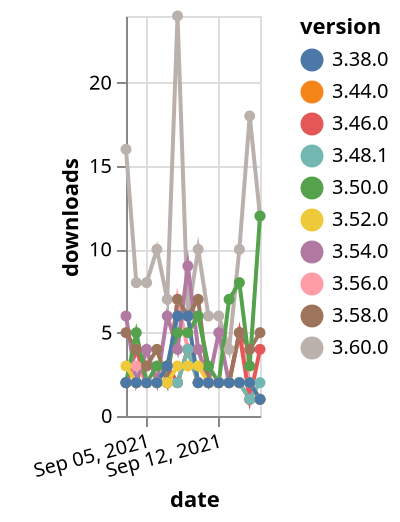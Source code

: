 {"$schema": "https://vega.github.io/schema/vega-lite/v5.json", "description": "A simple bar chart with embedded data.", "data": {"values": [{"date": "2021-09-03", "total": 618, "delta": 16, "version": "3.60.0"}, {"date": "2021-09-04", "total": 626, "delta": 8, "version": "3.60.0"}, {"date": "2021-09-05", "total": 634, "delta": 8, "version": "3.60.0"}, {"date": "2021-09-06", "total": 644, "delta": 10, "version": "3.60.0"}, {"date": "2021-09-07", "total": 651, "delta": 7, "version": "3.60.0"}, {"date": "2021-09-08", "total": 675, "delta": 24, "version": "3.60.0"}, {"date": "2021-09-09", "total": 681, "delta": 6, "version": "3.60.0"}, {"date": "2021-09-10", "total": 691, "delta": 10, "version": "3.60.0"}, {"date": "2021-09-11", "total": 697, "delta": 6, "version": "3.60.0"}, {"date": "2021-09-12", "total": 703, "delta": 6, "version": "3.60.0"}, {"date": "2021-09-13", "total": 707, "delta": 4, "version": "3.60.0"}, {"date": "2021-09-14", "total": 717, "delta": 10, "version": "3.60.0"}, {"date": "2021-09-15", "total": 735, "delta": 18, "version": "3.60.0"}, {"date": "2021-09-16", "total": 747, "delta": 12, "version": "3.60.0"}, {"date": "2021-09-03", "total": 1468, "delta": 2, "version": "3.56.0"}, {"date": "2021-09-04", "total": 1471, "delta": 3, "version": "3.56.0"}, {"date": "2021-09-05", "total": 1473, "delta": 2, "version": "3.56.0"}, {"date": "2021-09-06", "total": 1475, "delta": 2, "version": "3.56.0"}, {"date": "2021-09-07", "total": 1477, "delta": 2, "version": "3.56.0"}, {"date": "2021-09-08", "total": 1484, "delta": 7, "version": "3.56.0"}, {"date": "2021-09-09", "total": 1488, "delta": 4, "version": "3.56.0"}, {"date": "2021-09-10", "total": 1490, "delta": 2, "version": "3.56.0"}, {"date": "2021-09-11", "total": 1492, "delta": 2, "version": "3.56.0"}, {"date": "2021-09-12", "total": 1494, "delta": 2, "version": "3.56.0"}, {"date": "2021-09-13", "total": 1496, "delta": 2, "version": "3.56.0"}, {"date": "2021-09-14", "total": 1501, "delta": 5, "version": "3.56.0"}, {"date": "2021-09-15", "total": 1503, "delta": 2, "version": "3.56.0"}, {"date": "2021-09-16", "total": 1504, "delta": 1, "version": "3.56.0"}, {"date": "2021-09-03", "total": 2747, "delta": 2, "version": "3.44.0"}, {"date": "2021-09-04", "total": 2749, "delta": 2, "version": "3.44.0"}, {"date": "2021-09-05", "total": 2751, "delta": 2, "version": "3.44.0"}, {"date": "2021-09-06", "total": 2753, "delta": 2, "version": "3.44.0"}, {"date": "2021-09-07", "total": 2755, "delta": 2, "version": "3.44.0"}, {"date": "2021-09-08", "total": 2757, "delta": 2, "version": "3.44.0"}, {"date": "2021-09-09", "total": 2761, "delta": 4, "version": "3.44.0"}, {"date": "2021-09-10", "total": 2763, "delta": 2, "version": "3.44.0"}, {"date": "2021-09-11", "total": 2765, "delta": 2, "version": "3.44.0"}, {"date": "2021-09-12", "total": 2767, "delta": 2, "version": "3.44.0"}, {"date": "2021-09-13", "total": 2769, "delta": 2, "version": "3.44.0"}, {"date": "2021-09-14", "total": 2771, "delta": 2, "version": "3.44.0"}, {"date": "2021-09-15", "total": 2772, "delta": 1, "version": "3.44.0"}, {"date": "2021-09-16", "total": 2773, "delta": 1, "version": "3.44.0"}, {"date": "2021-09-03", "total": 8091, "delta": 2, "version": "3.46.0"}, {"date": "2021-09-04", "total": 8095, "delta": 4, "version": "3.46.0"}, {"date": "2021-09-05", "total": 8097, "delta": 2, "version": "3.46.0"}, {"date": "2021-09-06", "total": 8099, "delta": 2, "version": "3.46.0"}, {"date": "2021-09-07", "total": 8102, "delta": 3, "version": "3.46.0"}, {"date": "2021-09-08", "total": 8104, "delta": 2, "version": "3.46.0"}, {"date": "2021-09-09", "total": 8108, "delta": 4, "version": "3.46.0"}, {"date": "2021-09-10", "total": 8110, "delta": 2, "version": "3.46.0"}, {"date": "2021-09-11", "total": 8112, "delta": 2, "version": "3.46.0"}, {"date": "2021-09-12", "total": 8114, "delta": 2, "version": "3.46.0"}, {"date": "2021-09-13", "total": 8116, "delta": 2, "version": "3.46.0"}, {"date": "2021-09-14", "total": 8121, "delta": 5, "version": "3.46.0"}, {"date": "2021-09-15", "total": 8122, "delta": 1, "version": "3.46.0"}, {"date": "2021-09-16", "total": 8126, "delta": 4, "version": "3.46.0"}, {"date": "2021-09-03", "total": 3081, "delta": 6, "version": "3.54.0"}, {"date": "2021-09-04", "total": 3083, "delta": 2, "version": "3.54.0"}, {"date": "2021-09-05", "total": 3087, "delta": 4, "version": "3.54.0"}, {"date": "2021-09-06", "total": 3089, "delta": 2, "version": "3.54.0"}, {"date": "2021-09-07", "total": 3095, "delta": 6, "version": "3.54.0"}, {"date": "2021-09-08", "total": 3099, "delta": 4, "version": "3.54.0"}, {"date": "2021-09-09", "total": 3108, "delta": 9, "version": "3.54.0"}, {"date": "2021-09-10", "total": 3112, "delta": 4, "version": "3.54.0"}, {"date": "2021-09-11", "total": 3114, "delta": 2, "version": "3.54.0"}, {"date": "2021-09-12", "total": 3119, "delta": 5, "version": "3.54.0"}, {"date": "2021-09-13", "total": 3121, "delta": 2, "version": "3.54.0"}, {"date": "2021-09-14", "total": 3123, "delta": 2, "version": "3.54.0"}, {"date": "2021-09-15", "total": 3125, "delta": 2, "version": "3.54.0"}, {"date": "2021-09-16", "total": 3126, "delta": 1, "version": "3.54.0"}, {"date": "2021-09-03", "total": 2648, "delta": 2, "version": "3.48.1"}, {"date": "2021-09-04", "total": 2650, "delta": 2, "version": "3.48.1"}, {"date": "2021-09-05", "total": 2652, "delta": 2, "version": "3.48.1"}, {"date": "2021-09-06", "total": 2654, "delta": 2, "version": "3.48.1"}, {"date": "2021-09-07", "total": 2656, "delta": 2, "version": "3.48.1"}, {"date": "2021-09-08", "total": 2658, "delta": 2, "version": "3.48.1"}, {"date": "2021-09-09", "total": 2662, "delta": 4, "version": "3.48.1"}, {"date": "2021-09-10", "total": 2664, "delta": 2, "version": "3.48.1"}, {"date": "2021-09-11", "total": 2666, "delta": 2, "version": "3.48.1"}, {"date": "2021-09-12", "total": 2668, "delta": 2, "version": "3.48.1"}, {"date": "2021-09-13", "total": 2670, "delta": 2, "version": "3.48.1"}, {"date": "2021-09-14", "total": 2672, "delta": 2, "version": "3.48.1"}, {"date": "2021-09-15", "total": 2673, "delta": 1, "version": "3.48.1"}, {"date": "2021-09-16", "total": 2675, "delta": 2, "version": "3.48.1"}, {"date": "2021-09-03", "total": 2019, "delta": 5, "version": "3.58.0"}, {"date": "2021-09-04", "total": 2023, "delta": 4, "version": "3.58.0"}, {"date": "2021-09-05", "total": 2026, "delta": 3, "version": "3.58.0"}, {"date": "2021-09-06", "total": 2030, "delta": 4, "version": "3.58.0"}, {"date": "2021-09-07", "total": 2032, "delta": 2, "version": "3.58.0"}, {"date": "2021-09-08", "total": 2039, "delta": 7, "version": "3.58.0"}, {"date": "2021-09-09", "total": 2045, "delta": 6, "version": "3.58.0"}, {"date": "2021-09-10", "total": 2052, "delta": 7, "version": "3.58.0"}, {"date": "2021-09-11", "total": 2054, "delta": 2, "version": "3.58.0"}, {"date": "2021-09-12", "total": 2056, "delta": 2, "version": "3.58.0"}, {"date": "2021-09-13", "total": 2058, "delta": 2, "version": "3.58.0"}, {"date": "2021-09-14", "total": 2063, "delta": 5, "version": "3.58.0"}, {"date": "2021-09-15", "total": 2067, "delta": 4, "version": "3.58.0"}, {"date": "2021-09-16", "total": 2072, "delta": 5, "version": "3.58.0"}, {"date": "2021-09-03", "total": 6838, "delta": 2, "version": "3.50.0"}, {"date": "2021-09-04", "total": 6843, "delta": 5, "version": "3.50.0"}, {"date": "2021-09-05", "total": 6845, "delta": 2, "version": "3.50.0"}, {"date": "2021-09-06", "total": 6848, "delta": 3, "version": "3.50.0"}, {"date": "2021-09-07", "total": 6851, "delta": 3, "version": "3.50.0"}, {"date": "2021-09-08", "total": 6856, "delta": 5, "version": "3.50.0"}, {"date": "2021-09-09", "total": 6861, "delta": 5, "version": "3.50.0"}, {"date": "2021-09-10", "total": 6867, "delta": 6, "version": "3.50.0"}, {"date": "2021-09-11", "total": 6870, "delta": 3, "version": "3.50.0"}, {"date": "2021-09-12", "total": 6872, "delta": 2, "version": "3.50.0"}, {"date": "2021-09-13", "total": 6879, "delta": 7, "version": "3.50.0"}, {"date": "2021-09-14", "total": 6887, "delta": 8, "version": "3.50.0"}, {"date": "2021-09-15", "total": 6890, "delta": 3, "version": "3.50.0"}, {"date": "2021-09-16", "total": 6902, "delta": 12, "version": "3.50.0"}, {"date": "2021-09-03", "total": 2371, "delta": 3, "version": "3.52.0"}, {"date": "2021-09-04", "total": 2373, "delta": 2, "version": "3.52.0"}, {"date": "2021-09-05", "total": 2375, "delta": 2, "version": "3.52.0"}, {"date": "2021-09-06", "total": 2377, "delta": 2, "version": "3.52.0"}, {"date": "2021-09-07", "total": 2379, "delta": 2, "version": "3.52.0"}, {"date": "2021-09-08", "total": 2382, "delta": 3, "version": "3.52.0"}, {"date": "2021-09-09", "total": 2385, "delta": 3, "version": "3.52.0"}, {"date": "2021-09-10", "total": 2388, "delta": 3, "version": "3.52.0"}, {"date": "2021-09-11", "total": 2390, "delta": 2, "version": "3.52.0"}, {"date": "2021-09-12", "total": 2392, "delta": 2, "version": "3.52.0"}, {"date": "2021-09-13", "total": 2394, "delta": 2, "version": "3.52.0"}, {"date": "2021-09-14", "total": 2396, "delta": 2, "version": "3.52.0"}, {"date": "2021-09-15", "total": 2398, "delta": 2, "version": "3.52.0"}, {"date": "2021-09-16", "total": 2399, "delta": 1, "version": "3.52.0"}, {"date": "2021-09-03", "total": 7360, "delta": 2, "version": "3.38.0"}, {"date": "2021-09-04", "total": 7362, "delta": 2, "version": "3.38.0"}, {"date": "2021-09-05", "total": 7364, "delta": 2, "version": "3.38.0"}, {"date": "2021-09-06", "total": 7366, "delta": 2, "version": "3.38.0"}, {"date": "2021-09-07", "total": 7369, "delta": 3, "version": "3.38.0"}, {"date": "2021-09-08", "total": 7375, "delta": 6, "version": "3.38.0"}, {"date": "2021-09-09", "total": 7381, "delta": 6, "version": "3.38.0"}, {"date": "2021-09-10", "total": 7383, "delta": 2, "version": "3.38.0"}, {"date": "2021-09-11", "total": 7385, "delta": 2, "version": "3.38.0"}, {"date": "2021-09-12", "total": 7387, "delta": 2, "version": "3.38.0"}, {"date": "2021-09-13", "total": 7389, "delta": 2, "version": "3.38.0"}, {"date": "2021-09-14", "total": 7391, "delta": 2, "version": "3.38.0"}, {"date": "2021-09-15", "total": 7393, "delta": 2, "version": "3.38.0"}, {"date": "2021-09-16", "total": 7394, "delta": 1, "version": "3.38.0"}]}, "width": "container", "mark": {"type": "line", "point": {"filled": true}}, "encoding": {"x": {"field": "date", "type": "temporal", "timeUnit": "yearmonthdate", "title": "date", "axis": {"labelAngle": -15}}, "y": {"field": "delta", "type": "quantitative", "title": "downloads"}, "color": {"field": "version", "type": "nominal"}, "tooltip": {"field": "delta"}}}